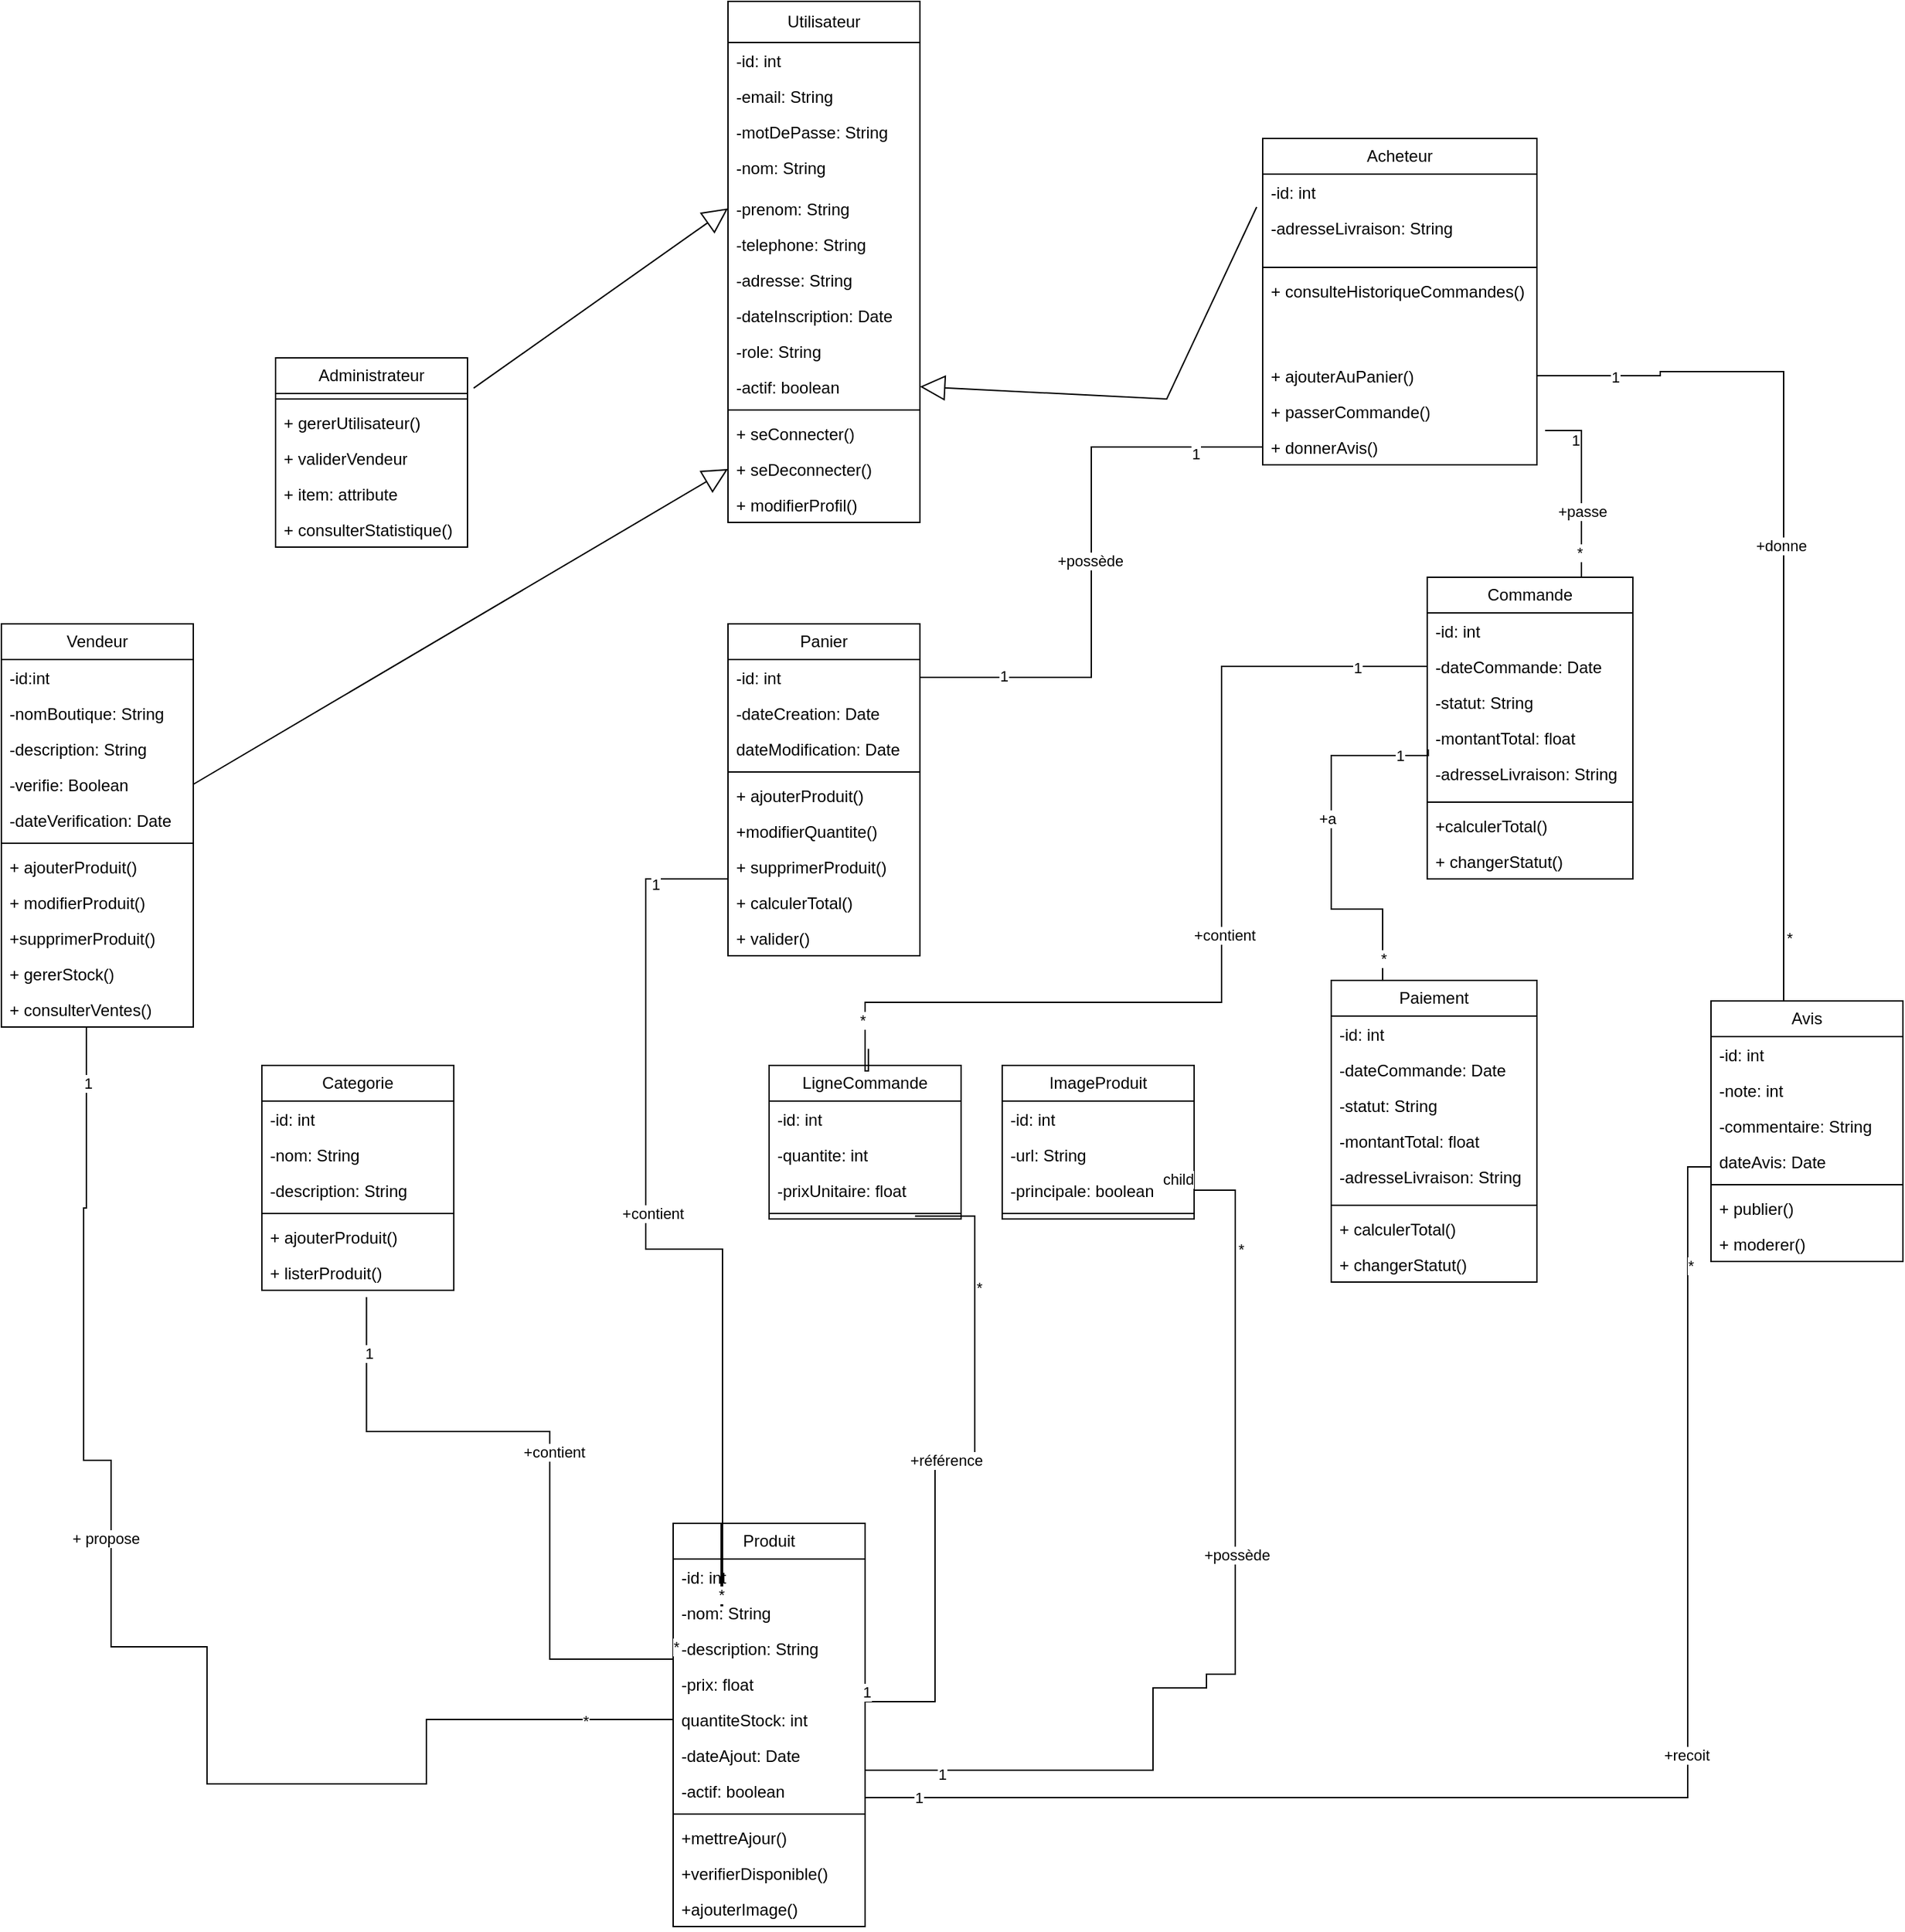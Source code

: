 <mxfile version="27.0.9">
  <diagram name="Page-1" id="SwUZunzNn70Wo7e8vY6m">
    <mxGraphModel dx="2877" dy="1048" grid="1" gridSize="10" guides="1" tooltips="1" connect="1" arrows="1" fold="1" page="1" pageScale="1" pageWidth="827" pageHeight="1169" math="0" shadow="0">
      <root>
        <mxCell id="0" />
        <mxCell id="1" parent="0" />
        <mxCell id="Iz8ZcozuDJfdI1wzoyT7-1" value="Utilisateur" style="swimlane;fontStyle=0;childLayout=stackLayout;horizontal=1;startSize=30;fillColor=none;horizontalStack=0;resizeParent=1;resizeParentMax=0;resizeLast=0;collapsible=1;marginBottom=0;whiteSpace=wrap;html=1;" parent="1" vertex="1">
          <mxGeometry x="-30" y="10" width="140" height="380" as="geometry" />
        </mxCell>
        <mxCell id="Iz8ZcozuDJfdI1wzoyT7-2" value="-id: int" style="text;strokeColor=none;fillColor=none;align=left;verticalAlign=top;spacingLeft=4;spacingRight=4;overflow=hidden;rotatable=0;points=[[0,0.5],[1,0.5]];portConstraint=eastwest;whiteSpace=wrap;html=1;" parent="Iz8ZcozuDJfdI1wzoyT7-1" vertex="1">
          <mxGeometry y="30" width="140" height="26" as="geometry" />
        </mxCell>
        <mxCell id="Iz8ZcozuDJfdI1wzoyT7-3" value="-email: String" style="text;strokeColor=none;fillColor=none;align=left;verticalAlign=top;spacingLeft=4;spacingRight=4;overflow=hidden;rotatable=0;points=[[0,0.5],[1,0.5]];portConstraint=eastwest;whiteSpace=wrap;html=1;" parent="Iz8ZcozuDJfdI1wzoyT7-1" vertex="1">
          <mxGeometry y="56" width="140" height="26" as="geometry" />
        </mxCell>
        <mxCell id="Iz8ZcozuDJfdI1wzoyT7-4" value="-motDePasse: String" style="text;strokeColor=none;fillColor=none;align=left;verticalAlign=top;spacingLeft=4;spacingRight=4;overflow=hidden;rotatable=0;points=[[0,0.5],[1,0.5]];portConstraint=eastwest;whiteSpace=wrap;html=1;" parent="Iz8ZcozuDJfdI1wzoyT7-1" vertex="1">
          <mxGeometry y="82" width="140" height="26" as="geometry" />
        </mxCell>
        <mxCell id="Iz8ZcozuDJfdI1wzoyT7-8" value="-nom: String" style="text;strokeColor=none;fillColor=none;align=left;verticalAlign=top;spacingLeft=4;spacingRight=4;overflow=hidden;rotatable=0;points=[[0,0.5],[1,0.5]];portConstraint=eastwest;whiteSpace=wrap;html=1;" parent="Iz8ZcozuDJfdI1wzoyT7-1" vertex="1">
          <mxGeometry y="108" width="140" height="30" as="geometry" />
        </mxCell>
        <mxCell id="Iz8ZcozuDJfdI1wzoyT7-9" value="-prenom: String" style="text;strokeColor=none;fillColor=none;align=left;verticalAlign=top;spacingLeft=4;spacingRight=4;overflow=hidden;rotatable=0;points=[[0,0.5],[1,0.5]];portConstraint=eastwest;whiteSpace=wrap;html=1;" parent="Iz8ZcozuDJfdI1wzoyT7-1" vertex="1">
          <mxGeometry y="138" width="140" height="26" as="geometry" />
        </mxCell>
        <mxCell id="Iz8ZcozuDJfdI1wzoyT7-10" value="-telephone: String" style="text;strokeColor=none;fillColor=none;align=left;verticalAlign=top;spacingLeft=4;spacingRight=4;overflow=hidden;rotatable=0;points=[[0,0.5],[1,0.5]];portConstraint=eastwest;whiteSpace=wrap;html=1;" parent="Iz8ZcozuDJfdI1wzoyT7-1" vertex="1">
          <mxGeometry y="164" width="140" height="26" as="geometry" />
        </mxCell>
        <mxCell id="Iz8ZcozuDJfdI1wzoyT7-11" value="-adresse: String" style="text;strokeColor=none;fillColor=none;align=left;verticalAlign=top;spacingLeft=4;spacingRight=4;overflow=hidden;rotatable=0;points=[[0,0.5],[1,0.5]];portConstraint=eastwest;whiteSpace=wrap;html=1;" parent="Iz8ZcozuDJfdI1wzoyT7-1" vertex="1">
          <mxGeometry y="190" width="140" height="26" as="geometry" />
        </mxCell>
        <mxCell id="Iz8ZcozuDJfdI1wzoyT7-12" value="-dateInscription: Date" style="text;strokeColor=none;fillColor=none;align=left;verticalAlign=top;spacingLeft=4;spacingRight=4;overflow=hidden;rotatable=0;points=[[0,0.5],[1,0.5]];portConstraint=eastwest;whiteSpace=wrap;html=1;" parent="Iz8ZcozuDJfdI1wzoyT7-1" vertex="1">
          <mxGeometry y="216" width="140" height="26" as="geometry" />
        </mxCell>
        <mxCell id="Iz8ZcozuDJfdI1wzoyT7-13" value="-role: String" style="text;strokeColor=none;fillColor=none;align=left;verticalAlign=top;spacingLeft=4;spacingRight=4;overflow=hidden;rotatable=0;points=[[0,0.5],[1,0.5]];portConstraint=eastwest;whiteSpace=wrap;html=1;" parent="Iz8ZcozuDJfdI1wzoyT7-1" vertex="1">
          <mxGeometry y="242" width="140" height="26" as="geometry" />
        </mxCell>
        <mxCell id="Iz8ZcozuDJfdI1wzoyT7-14" value="-actif: boolean" style="text;strokeColor=none;fillColor=none;align=left;verticalAlign=top;spacingLeft=4;spacingRight=4;overflow=hidden;rotatable=0;points=[[0,0.5],[1,0.5]];portConstraint=eastwest;whiteSpace=wrap;html=1;" parent="Iz8ZcozuDJfdI1wzoyT7-1" vertex="1">
          <mxGeometry y="268" width="140" height="26" as="geometry" />
        </mxCell>
        <mxCell id="Iz8ZcozuDJfdI1wzoyT7-15" value="" style="line;strokeWidth=1;fillColor=none;align=left;verticalAlign=middle;spacingTop=-1;spacingLeft=3;spacingRight=3;rotatable=0;labelPosition=right;points=[];portConstraint=eastwest;strokeColor=inherit;" parent="Iz8ZcozuDJfdI1wzoyT7-1" vertex="1">
          <mxGeometry y="294" width="140" height="8" as="geometry" />
        </mxCell>
        <mxCell id="Iz8ZcozuDJfdI1wzoyT7-16" value="+ seConnecter()" style="text;strokeColor=none;fillColor=none;align=left;verticalAlign=top;spacingLeft=4;spacingRight=4;overflow=hidden;rotatable=0;points=[[0,0.5],[1,0.5]];portConstraint=eastwest;whiteSpace=wrap;html=1;" parent="Iz8ZcozuDJfdI1wzoyT7-1" vertex="1">
          <mxGeometry y="302" width="140" height="26" as="geometry" />
        </mxCell>
        <mxCell id="Iz8ZcozuDJfdI1wzoyT7-17" value="+ seDeconnecter()" style="text;strokeColor=none;fillColor=none;align=left;verticalAlign=top;spacingLeft=4;spacingRight=4;overflow=hidden;rotatable=0;points=[[0,0.5],[1,0.5]];portConstraint=eastwest;whiteSpace=wrap;html=1;" parent="Iz8ZcozuDJfdI1wzoyT7-1" vertex="1">
          <mxGeometry y="328" width="140" height="26" as="geometry" />
        </mxCell>
        <mxCell id="Iz8ZcozuDJfdI1wzoyT7-18" value="+ modifierProfil()" style="text;strokeColor=none;fillColor=none;align=left;verticalAlign=top;spacingLeft=4;spacingRight=4;overflow=hidden;rotatable=0;points=[[0,0.5],[1,0.5]];portConstraint=eastwest;whiteSpace=wrap;html=1;" parent="Iz8ZcozuDJfdI1wzoyT7-1" vertex="1">
          <mxGeometry y="354" width="140" height="26" as="geometry" />
        </mxCell>
        <mxCell id="Iz8ZcozuDJfdI1wzoyT7-20" value="Administrateur" style="swimlane;fontStyle=0;childLayout=stackLayout;horizontal=1;startSize=26;fillColor=none;horizontalStack=0;resizeParent=1;resizeParentMax=0;resizeLast=0;collapsible=1;marginBottom=0;whiteSpace=wrap;html=1;" parent="1" vertex="1">
          <mxGeometry x="-360" y="270" width="140" height="138" as="geometry" />
        </mxCell>
        <mxCell id="Iz8ZcozuDJfdI1wzoyT7-24" value="" style="line;strokeWidth=1;fillColor=none;align=left;verticalAlign=middle;spacingTop=-1;spacingLeft=3;spacingRight=3;rotatable=0;labelPosition=right;points=[];portConstraint=eastwest;strokeColor=inherit;" parent="Iz8ZcozuDJfdI1wzoyT7-20" vertex="1">
          <mxGeometry y="26" width="140" height="8" as="geometry" />
        </mxCell>
        <mxCell id="Iz8ZcozuDJfdI1wzoyT7-22" value="+ gererUtilisateur()" style="text;strokeColor=none;fillColor=none;align=left;verticalAlign=top;spacingLeft=4;spacingRight=4;overflow=hidden;rotatable=0;points=[[0,0.5],[1,0.5]];portConstraint=eastwest;whiteSpace=wrap;html=1;" parent="Iz8ZcozuDJfdI1wzoyT7-20" vertex="1">
          <mxGeometry y="34" width="140" height="26" as="geometry" />
        </mxCell>
        <mxCell id="Iz8ZcozuDJfdI1wzoyT7-23" value="+ validerVendeur" style="text;strokeColor=none;fillColor=none;align=left;verticalAlign=top;spacingLeft=4;spacingRight=4;overflow=hidden;rotatable=0;points=[[0,0.5],[1,0.5]];portConstraint=eastwest;whiteSpace=wrap;html=1;" parent="Iz8ZcozuDJfdI1wzoyT7-20" vertex="1">
          <mxGeometry y="60" width="140" height="26" as="geometry" />
        </mxCell>
        <mxCell id="Iz8ZcozuDJfdI1wzoyT7-30" value="+ item: attribute" style="text;strokeColor=none;fillColor=none;align=left;verticalAlign=top;spacingLeft=4;spacingRight=4;overflow=hidden;rotatable=0;points=[[0,0.5],[1,0.5]];portConstraint=eastwest;whiteSpace=wrap;html=1;" parent="Iz8ZcozuDJfdI1wzoyT7-20" vertex="1">
          <mxGeometry y="86" width="140" height="26" as="geometry" />
        </mxCell>
        <mxCell id="Iz8ZcozuDJfdI1wzoyT7-25" value="+ consulterStatistique()" style="text;strokeColor=none;fillColor=none;align=left;verticalAlign=top;spacingLeft=4;spacingRight=4;overflow=hidden;rotatable=0;points=[[0,0.5],[1,0.5]];portConstraint=eastwest;whiteSpace=wrap;html=1;" parent="Iz8ZcozuDJfdI1wzoyT7-20" vertex="1">
          <mxGeometry y="112" width="140" height="26" as="geometry" />
        </mxCell>
        <mxCell id="Iz8ZcozuDJfdI1wzoyT7-26" value="Acheteur" style="swimlane;fontStyle=0;childLayout=stackLayout;horizontal=1;startSize=26;fillColor=none;horizontalStack=0;resizeParent=1;resizeParentMax=0;resizeLast=0;collapsible=1;marginBottom=0;whiteSpace=wrap;html=1;" parent="1" vertex="1">
          <mxGeometry x="360" y="110" width="200" height="238" as="geometry" />
        </mxCell>
        <mxCell id="Iz8ZcozuDJfdI1wzoyT7-27" value="-id: int" style="text;strokeColor=none;fillColor=none;align=left;verticalAlign=top;spacingLeft=4;spacingRight=4;overflow=hidden;rotatable=0;points=[[0,0.5],[1,0.5]];portConstraint=eastwest;whiteSpace=wrap;html=1;" parent="Iz8ZcozuDJfdI1wzoyT7-26" vertex="1">
          <mxGeometry y="26" width="200" height="26" as="geometry" />
        </mxCell>
        <mxCell id="Iz8ZcozuDJfdI1wzoyT7-28" value="-adresseLivraison: String" style="text;strokeColor=none;fillColor=none;align=left;verticalAlign=top;spacingLeft=4;spacingRight=4;overflow=hidden;rotatable=0;points=[[0,0.5],[1,0.5]];portConstraint=eastwest;whiteSpace=wrap;html=1;" parent="Iz8ZcozuDJfdI1wzoyT7-26" vertex="1">
          <mxGeometry y="52" width="200" height="38" as="geometry" />
        </mxCell>
        <mxCell id="Iz8ZcozuDJfdI1wzoyT7-31" value="" style="line;strokeWidth=1;fillColor=none;align=left;verticalAlign=middle;spacingTop=-1;spacingLeft=3;spacingRight=3;rotatable=0;labelPosition=right;points=[];portConstraint=eastwest;strokeColor=inherit;" parent="Iz8ZcozuDJfdI1wzoyT7-26" vertex="1">
          <mxGeometry y="90" width="200" height="8" as="geometry" />
        </mxCell>
        <mxCell id="Iz8ZcozuDJfdI1wzoyT7-29" value="+ consulteHistoriqueCommandes()" style="text;strokeColor=none;fillColor=none;align=left;verticalAlign=top;spacingLeft=4;spacingRight=4;overflow=hidden;rotatable=0;points=[[0,0.5],[1,0.5]];portConstraint=eastwest;whiteSpace=wrap;html=1;" parent="Iz8ZcozuDJfdI1wzoyT7-26" vertex="1">
          <mxGeometry y="98" width="200" height="62" as="geometry" />
        </mxCell>
        <mxCell id="Iz8ZcozuDJfdI1wzoyT7-32" value="+ ajouterAuPanier()" style="text;strokeColor=none;fillColor=none;align=left;verticalAlign=top;spacingLeft=4;spacingRight=4;overflow=hidden;rotatable=0;points=[[0,0.5],[1,0.5]];portConstraint=eastwest;whiteSpace=wrap;html=1;" parent="Iz8ZcozuDJfdI1wzoyT7-26" vertex="1">
          <mxGeometry y="160" width="200" height="26" as="geometry" />
        </mxCell>
        <mxCell id="Iz8ZcozuDJfdI1wzoyT7-33" value="+ passerCommande()" style="text;strokeColor=none;fillColor=none;align=left;verticalAlign=top;spacingLeft=4;spacingRight=4;overflow=hidden;rotatable=0;points=[[0,0.5],[1,0.5]];portConstraint=eastwest;whiteSpace=wrap;html=1;" parent="Iz8ZcozuDJfdI1wzoyT7-26" vertex="1">
          <mxGeometry y="186" width="200" height="26" as="geometry" />
        </mxCell>
        <mxCell id="Iz8ZcozuDJfdI1wzoyT7-34" value="+ donnerAvis()" style="text;strokeColor=none;fillColor=none;align=left;verticalAlign=top;spacingLeft=4;spacingRight=4;overflow=hidden;rotatable=0;points=[[0,0.5],[1,0.5]];portConstraint=eastwest;whiteSpace=wrap;html=1;" parent="Iz8ZcozuDJfdI1wzoyT7-26" vertex="1">
          <mxGeometry y="212" width="200" height="26" as="geometry" />
        </mxCell>
        <mxCell id="Iz8ZcozuDJfdI1wzoyT7-35" value="Vendeur" style="swimlane;fontStyle=0;childLayout=stackLayout;horizontal=1;startSize=26;fillColor=none;horizontalStack=0;resizeParent=1;resizeParentMax=0;resizeLast=0;collapsible=1;marginBottom=0;whiteSpace=wrap;html=1;" parent="1" vertex="1">
          <mxGeometry x="-560" y="464" width="140" height="294" as="geometry" />
        </mxCell>
        <mxCell id="Iz8ZcozuDJfdI1wzoyT7-36" value="-id:int" style="text;strokeColor=none;fillColor=none;align=left;verticalAlign=top;spacingLeft=4;spacingRight=4;overflow=hidden;rotatable=0;points=[[0,0.5],[1,0.5]];portConstraint=eastwest;whiteSpace=wrap;html=1;" parent="Iz8ZcozuDJfdI1wzoyT7-35" vertex="1">
          <mxGeometry y="26" width="140" height="26" as="geometry" />
        </mxCell>
        <mxCell id="Iz8ZcozuDJfdI1wzoyT7-37" value="-nomBoutique: String" style="text;strokeColor=none;fillColor=none;align=left;verticalAlign=top;spacingLeft=4;spacingRight=4;overflow=hidden;rotatable=0;points=[[0,0.5],[1,0.5]];portConstraint=eastwest;whiteSpace=wrap;html=1;" parent="Iz8ZcozuDJfdI1wzoyT7-35" vertex="1">
          <mxGeometry y="52" width="140" height="26" as="geometry" />
        </mxCell>
        <mxCell id="Iz8ZcozuDJfdI1wzoyT7-38" value="-description: String" style="text;strokeColor=none;fillColor=none;align=left;verticalAlign=top;spacingLeft=4;spacingRight=4;overflow=hidden;rotatable=0;points=[[0,0.5],[1,0.5]];portConstraint=eastwest;whiteSpace=wrap;html=1;" parent="Iz8ZcozuDJfdI1wzoyT7-35" vertex="1">
          <mxGeometry y="78" width="140" height="26" as="geometry" />
        </mxCell>
        <mxCell id="Iz8ZcozuDJfdI1wzoyT7-39" value="-verifie: Boolean" style="text;strokeColor=none;fillColor=none;align=left;verticalAlign=top;spacingLeft=4;spacingRight=4;overflow=hidden;rotatable=0;points=[[0,0.5],[1,0.5]];portConstraint=eastwest;whiteSpace=wrap;html=1;" parent="Iz8ZcozuDJfdI1wzoyT7-35" vertex="1">
          <mxGeometry y="104" width="140" height="26" as="geometry" />
        </mxCell>
        <mxCell id="Iz8ZcozuDJfdI1wzoyT7-40" value="-dateVerification: Date" style="text;strokeColor=none;fillColor=none;align=left;verticalAlign=top;spacingLeft=4;spacingRight=4;overflow=hidden;rotatable=0;points=[[0,0.5],[1,0.5]];portConstraint=eastwest;whiteSpace=wrap;html=1;" parent="Iz8ZcozuDJfdI1wzoyT7-35" vertex="1">
          <mxGeometry y="130" width="140" height="26" as="geometry" />
        </mxCell>
        <mxCell id="Iz8ZcozuDJfdI1wzoyT7-41" value="" style="line;strokeWidth=1;fillColor=none;align=left;verticalAlign=middle;spacingTop=-1;spacingLeft=3;spacingRight=3;rotatable=0;labelPosition=right;points=[];portConstraint=eastwest;strokeColor=inherit;" parent="Iz8ZcozuDJfdI1wzoyT7-35" vertex="1">
          <mxGeometry y="156" width="140" height="8" as="geometry" />
        </mxCell>
        <mxCell id="Iz8ZcozuDJfdI1wzoyT7-42" value="+ ajouterProduit()" style="text;strokeColor=none;fillColor=none;align=left;verticalAlign=top;spacingLeft=4;spacingRight=4;overflow=hidden;rotatable=0;points=[[0,0.5],[1,0.5]];portConstraint=eastwest;whiteSpace=wrap;html=1;" parent="Iz8ZcozuDJfdI1wzoyT7-35" vertex="1">
          <mxGeometry y="164" width="140" height="26" as="geometry" />
        </mxCell>
        <mxCell id="Iz8ZcozuDJfdI1wzoyT7-43" value="+ modifierProduit()" style="text;strokeColor=none;fillColor=none;align=left;verticalAlign=top;spacingLeft=4;spacingRight=4;overflow=hidden;rotatable=0;points=[[0,0.5],[1,0.5]];portConstraint=eastwest;whiteSpace=wrap;html=1;" parent="Iz8ZcozuDJfdI1wzoyT7-35" vertex="1">
          <mxGeometry y="190" width="140" height="26" as="geometry" />
        </mxCell>
        <mxCell id="Iz8ZcozuDJfdI1wzoyT7-44" value="+supprimerProduit()" style="text;strokeColor=none;fillColor=none;align=left;verticalAlign=top;spacingLeft=4;spacingRight=4;overflow=hidden;rotatable=0;points=[[0,0.5],[1,0.5]];portConstraint=eastwest;whiteSpace=wrap;html=1;" parent="Iz8ZcozuDJfdI1wzoyT7-35" vertex="1">
          <mxGeometry y="216" width="140" height="26" as="geometry" />
        </mxCell>
        <mxCell id="Iz8ZcozuDJfdI1wzoyT7-45" value="+ gererStock()" style="text;strokeColor=none;fillColor=none;align=left;verticalAlign=top;spacingLeft=4;spacingRight=4;overflow=hidden;rotatable=0;points=[[0,0.5],[1,0.5]];portConstraint=eastwest;whiteSpace=wrap;html=1;" parent="Iz8ZcozuDJfdI1wzoyT7-35" vertex="1">
          <mxGeometry y="242" width="140" height="26" as="geometry" />
        </mxCell>
        <mxCell id="Iz8ZcozuDJfdI1wzoyT7-46" value="+ consulterVentes()" style="text;strokeColor=none;fillColor=none;align=left;verticalAlign=top;spacingLeft=4;spacingRight=4;overflow=hidden;rotatable=0;points=[[0,0.5],[1,0.5]];portConstraint=eastwest;whiteSpace=wrap;html=1;" parent="Iz8ZcozuDJfdI1wzoyT7-35" vertex="1">
          <mxGeometry y="268" width="140" height="26" as="geometry" />
        </mxCell>
        <mxCell id="Iz8ZcozuDJfdI1wzoyT7-47" value="Panier" style="swimlane;fontStyle=0;childLayout=stackLayout;horizontal=1;startSize=26;fillColor=none;horizontalStack=0;resizeParent=1;resizeParentMax=0;resizeLast=0;collapsible=1;marginBottom=0;whiteSpace=wrap;html=1;" parent="1" vertex="1">
          <mxGeometry x="-30" y="464" width="140" height="242" as="geometry" />
        </mxCell>
        <mxCell id="Iz8ZcozuDJfdI1wzoyT7-48" value="-id: int" style="text;strokeColor=none;fillColor=none;align=left;verticalAlign=top;spacingLeft=4;spacingRight=4;overflow=hidden;rotatable=0;points=[[0,0.5],[1,0.5]];portConstraint=eastwest;whiteSpace=wrap;html=1;" parent="Iz8ZcozuDJfdI1wzoyT7-47" vertex="1">
          <mxGeometry y="26" width="140" height="26" as="geometry" />
        </mxCell>
        <mxCell id="Iz8ZcozuDJfdI1wzoyT7-49" value="-dateCreation: Date" style="text;strokeColor=none;fillColor=none;align=left;verticalAlign=top;spacingLeft=4;spacingRight=4;overflow=hidden;rotatable=0;points=[[0,0.5],[1,0.5]];portConstraint=eastwest;whiteSpace=wrap;html=1;" parent="Iz8ZcozuDJfdI1wzoyT7-47" vertex="1">
          <mxGeometry y="52" width="140" height="26" as="geometry" />
        </mxCell>
        <mxCell id="Iz8ZcozuDJfdI1wzoyT7-50" value="dateModification: Date" style="text;strokeColor=none;fillColor=none;align=left;verticalAlign=top;spacingLeft=4;spacingRight=4;overflow=hidden;rotatable=0;points=[[0,0.5],[1,0.5]];portConstraint=eastwest;whiteSpace=wrap;html=1;" parent="Iz8ZcozuDJfdI1wzoyT7-47" vertex="1">
          <mxGeometry y="78" width="140" height="26" as="geometry" />
        </mxCell>
        <mxCell id="Iz8ZcozuDJfdI1wzoyT7-51" value="" style="line;strokeWidth=1;fillColor=none;align=left;verticalAlign=middle;spacingTop=-1;spacingLeft=3;spacingRight=3;rotatable=0;labelPosition=right;points=[];portConstraint=eastwest;strokeColor=inherit;" parent="Iz8ZcozuDJfdI1wzoyT7-47" vertex="1">
          <mxGeometry y="104" width="140" height="8" as="geometry" />
        </mxCell>
        <mxCell id="Iz8ZcozuDJfdI1wzoyT7-52" value="+ ajouterProduit()" style="text;strokeColor=none;fillColor=none;align=left;verticalAlign=top;spacingLeft=4;spacingRight=4;overflow=hidden;rotatable=0;points=[[0,0.5],[1,0.5]];portConstraint=eastwest;whiteSpace=wrap;html=1;" parent="Iz8ZcozuDJfdI1wzoyT7-47" vertex="1">
          <mxGeometry y="112" width="140" height="26" as="geometry" />
        </mxCell>
        <mxCell id="Iz8ZcozuDJfdI1wzoyT7-53" value="+modifierQuantite()" style="text;strokeColor=none;fillColor=none;align=left;verticalAlign=top;spacingLeft=4;spacingRight=4;overflow=hidden;rotatable=0;points=[[0,0.5],[1,0.5]];portConstraint=eastwest;whiteSpace=wrap;html=1;" parent="Iz8ZcozuDJfdI1wzoyT7-47" vertex="1">
          <mxGeometry y="138" width="140" height="26" as="geometry" />
        </mxCell>
        <mxCell id="Iz8ZcozuDJfdI1wzoyT7-54" value="+ supprimerProduit()" style="text;strokeColor=none;fillColor=none;align=left;verticalAlign=top;spacingLeft=4;spacingRight=4;overflow=hidden;rotatable=0;points=[[0,0.5],[1,0.5]];portConstraint=eastwest;whiteSpace=wrap;html=1;" parent="Iz8ZcozuDJfdI1wzoyT7-47" vertex="1">
          <mxGeometry y="164" width="140" height="26" as="geometry" />
        </mxCell>
        <mxCell id="Iz8ZcozuDJfdI1wzoyT7-55" value="+ calculerTotal()" style="text;strokeColor=none;fillColor=none;align=left;verticalAlign=top;spacingLeft=4;spacingRight=4;overflow=hidden;rotatable=0;points=[[0,0.5],[1,0.5]];portConstraint=eastwest;whiteSpace=wrap;html=1;" parent="Iz8ZcozuDJfdI1wzoyT7-47" vertex="1">
          <mxGeometry y="190" width="140" height="26" as="geometry" />
        </mxCell>
        <mxCell id="Iz8ZcozuDJfdI1wzoyT7-56" value="+ valider()" style="text;strokeColor=none;fillColor=none;align=left;verticalAlign=top;spacingLeft=4;spacingRight=4;overflow=hidden;rotatable=0;points=[[0,0.5],[1,0.5]];portConstraint=eastwest;whiteSpace=wrap;html=1;" parent="Iz8ZcozuDJfdI1wzoyT7-47" vertex="1">
          <mxGeometry y="216" width="140" height="26" as="geometry" />
        </mxCell>
        <mxCell id="Iz8ZcozuDJfdI1wzoyT7-57" value="Commande" style="swimlane;fontStyle=0;childLayout=stackLayout;horizontal=1;startSize=26;fillColor=none;horizontalStack=0;resizeParent=1;resizeParentMax=0;resizeLast=0;collapsible=1;marginBottom=0;whiteSpace=wrap;html=1;" parent="1" vertex="1">
          <mxGeometry x="480" y="430" width="150" height="220" as="geometry" />
        </mxCell>
        <mxCell id="Iz8ZcozuDJfdI1wzoyT7-58" value="-id: int" style="text;strokeColor=none;fillColor=none;align=left;verticalAlign=top;spacingLeft=4;spacingRight=4;overflow=hidden;rotatable=0;points=[[0,0.5],[1,0.5]];portConstraint=eastwest;whiteSpace=wrap;html=1;" parent="Iz8ZcozuDJfdI1wzoyT7-57" vertex="1">
          <mxGeometry y="26" width="150" height="26" as="geometry" />
        </mxCell>
        <mxCell id="Iz8ZcozuDJfdI1wzoyT7-59" value="-dateCommande: Date" style="text;strokeColor=none;fillColor=none;align=left;verticalAlign=top;spacingLeft=4;spacingRight=4;overflow=hidden;rotatable=0;points=[[0,0.5],[1,0.5]];portConstraint=eastwest;whiteSpace=wrap;html=1;" parent="Iz8ZcozuDJfdI1wzoyT7-57" vertex="1">
          <mxGeometry y="52" width="150" height="26" as="geometry" />
        </mxCell>
        <mxCell id="Iz8ZcozuDJfdI1wzoyT7-60" value="-statut: String" style="text;strokeColor=none;fillColor=none;align=left;verticalAlign=top;spacingLeft=4;spacingRight=4;overflow=hidden;rotatable=0;points=[[0,0.5],[1,0.5]];portConstraint=eastwest;whiteSpace=wrap;html=1;" parent="Iz8ZcozuDJfdI1wzoyT7-57" vertex="1">
          <mxGeometry y="78" width="150" height="26" as="geometry" />
        </mxCell>
        <mxCell id="Iz8ZcozuDJfdI1wzoyT7-61" value="-montantTotal: float" style="text;strokeColor=none;fillColor=none;align=left;verticalAlign=top;spacingLeft=4;spacingRight=4;overflow=hidden;rotatable=0;points=[[0,0.5],[1,0.5]];portConstraint=eastwest;whiteSpace=wrap;html=1;" parent="Iz8ZcozuDJfdI1wzoyT7-57" vertex="1">
          <mxGeometry y="104" width="150" height="26" as="geometry" />
        </mxCell>
        <mxCell id="Iz8ZcozuDJfdI1wzoyT7-62" value="-adresseLivraison: String" style="text;strokeColor=none;fillColor=none;align=left;verticalAlign=top;spacingLeft=4;spacingRight=4;overflow=hidden;rotatable=0;points=[[0,0.5],[1,0.5]];portConstraint=eastwest;whiteSpace=wrap;html=1;" parent="Iz8ZcozuDJfdI1wzoyT7-57" vertex="1">
          <mxGeometry y="130" width="150" height="30" as="geometry" />
        </mxCell>
        <mxCell id="Iz8ZcozuDJfdI1wzoyT7-63" value="" style="line;strokeWidth=1;fillColor=none;align=left;verticalAlign=middle;spacingTop=-1;spacingLeft=3;spacingRight=3;rotatable=0;labelPosition=right;points=[];portConstraint=eastwest;strokeColor=inherit;" parent="Iz8ZcozuDJfdI1wzoyT7-57" vertex="1">
          <mxGeometry y="160" width="150" height="8" as="geometry" />
        </mxCell>
        <mxCell id="Iz8ZcozuDJfdI1wzoyT7-64" value="+calculerTotal()" style="text;strokeColor=none;fillColor=none;align=left;verticalAlign=top;spacingLeft=4;spacingRight=4;overflow=hidden;rotatable=0;points=[[0,0.5],[1,0.5]];portConstraint=eastwest;whiteSpace=wrap;html=1;" parent="Iz8ZcozuDJfdI1wzoyT7-57" vertex="1">
          <mxGeometry y="168" width="150" height="26" as="geometry" />
        </mxCell>
        <mxCell id="Iz8ZcozuDJfdI1wzoyT7-65" value="+ changerStatut()" style="text;strokeColor=none;fillColor=none;align=left;verticalAlign=top;spacingLeft=4;spacingRight=4;overflow=hidden;rotatable=0;points=[[0,0.5],[1,0.5]];portConstraint=eastwest;whiteSpace=wrap;html=1;" parent="Iz8ZcozuDJfdI1wzoyT7-57" vertex="1">
          <mxGeometry y="194" width="150" height="26" as="geometry" />
        </mxCell>
        <mxCell id="Iz8ZcozuDJfdI1wzoyT7-66" value="Categorie" style="swimlane;fontStyle=0;childLayout=stackLayout;horizontal=1;startSize=26;fillColor=none;horizontalStack=0;resizeParent=1;resizeParentMax=0;resizeLast=0;collapsible=1;marginBottom=0;whiteSpace=wrap;html=1;" parent="1" vertex="1">
          <mxGeometry x="-370" y="786" width="140" height="164" as="geometry" />
        </mxCell>
        <mxCell id="Iz8ZcozuDJfdI1wzoyT7-67" value="-id: int" style="text;strokeColor=none;fillColor=none;align=left;verticalAlign=top;spacingLeft=4;spacingRight=4;overflow=hidden;rotatable=0;points=[[0,0.5],[1,0.5]];portConstraint=eastwest;whiteSpace=wrap;html=1;" parent="Iz8ZcozuDJfdI1wzoyT7-66" vertex="1">
          <mxGeometry y="26" width="140" height="26" as="geometry" />
        </mxCell>
        <mxCell id="Iz8ZcozuDJfdI1wzoyT7-68" value="-nom: String" style="text;strokeColor=none;fillColor=none;align=left;verticalAlign=top;spacingLeft=4;spacingRight=4;overflow=hidden;rotatable=0;points=[[0,0.5],[1,0.5]];portConstraint=eastwest;whiteSpace=wrap;html=1;" parent="Iz8ZcozuDJfdI1wzoyT7-66" vertex="1">
          <mxGeometry y="52" width="140" height="26" as="geometry" />
        </mxCell>
        <mxCell id="Iz8ZcozuDJfdI1wzoyT7-69" value="-description: String" style="text;strokeColor=none;fillColor=none;align=left;verticalAlign=top;spacingLeft=4;spacingRight=4;overflow=hidden;rotatable=0;points=[[0,0.5],[1,0.5]];portConstraint=eastwest;whiteSpace=wrap;html=1;" parent="Iz8ZcozuDJfdI1wzoyT7-66" vertex="1">
          <mxGeometry y="78" width="140" height="26" as="geometry" />
        </mxCell>
        <mxCell id="Iz8ZcozuDJfdI1wzoyT7-70" value="" style="line;strokeWidth=1;fillColor=none;align=left;verticalAlign=middle;spacingTop=-1;spacingLeft=3;spacingRight=3;rotatable=0;labelPosition=right;points=[];portConstraint=eastwest;strokeColor=inherit;" parent="Iz8ZcozuDJfdI1wzoyT7-66" vertex="1">
          <mxGeometry y="104" width="140" height="8" as="geometry" />
        </mxCell>
        <mxCell id="Iz8ZcozuDJfdI1wzoyT7-71" value="+ ajouterProduit()" style="text;strokeColor=none;fillColor=none;align=left;verticalAlign=top;spacingLeft=4;spacingRight=4;overflow=hidden;rotatable=0;points=[[0,0.5],[1,0.5]];portConstraint=eastwest;whiteSpace=wrap;html=1;" parent="Iz8ZcozuDJfdI1wzoyT7-66" vertex="1">
          <mxGeometry y="112" width="140" height="26" as="geometry" />
        </mxCell>
        <mxCell id="Iz8ZcozuDJfdI1wzoyT7-72" value="+ listerProduit()" style="text;strokeColor=none;fillColor=none;align=left;verticalAlign=top;spacingLeft=4;spacingRight=4;overflow=hidden;rotatable=0;points=[[0,0.5],[1,0.5]];portConstraint=eastwest;whiteSpace=wrap;html=1;" parent="Iz8ZcozuDJfdI1wzoyT7-66" vertex="1">
          <mxGeometry y="138" width="140" height="26" as="geometry" />
        </mxCell>
        <mxCell id="Iz8ZcozuDJfdI1wzoyT7-73" value="LigneCommande" style="swimlane;fontStyle=0;childLayout=stackLayout;horizontal=1;startSize=26;fillColor=none;horizontalStack=0;resizeParent=1;resizeParentMax=0;resizeLast=0;collapsible=1;marginBottom=0;whiteSpace=wrap;html=1;" parent="1" vertex="1">
          <mxGeometry y="786" width="140" height="112" as="geometry" />
        </mxCell>
        <mxCell id="Iz8ZcozuDJfdI1wzoyT7-74" value="-id: int" style="text;strokeColor=none;fillColor=none;align=left;verticalAlign=top;spacingLeft=4;spacingRight=4;overflow=hidden;rotatable=0;points=[[0,0.5],[1,0.5]];portConstraint=eastwest;whiteSpace=wrap;html=1;" parent="Iz8ZcozuDJfdI1wzoyT7-73" vertex="1">
          <mxGeometry y="26" width="140" height="26" as="geometry" />
        </mxCell>
        <mxCell id="Iz8ZcozuDJfdI1wzoyT7-75" value="-quantite: int&amp;nbsp;" style="text;strokeColor=none;fillColor=none;align=left;verticalAlign=top;spacingLeft=4;spacingRight=4;overflow=hidden;rotatable=0;points=[[0,0.5],[1,0.5]];portConstraint=eastwest;whiteSpace=wrap;html=1;" parent="Iz8ZcozuDJfdI1wzoyT7-73" vertex="1">
          <mxGeometry y="52" width="140" height="26" as="geometry" />
        </mxCell>
        <mxCell id="Iz8ZcozuDJfdI1wzoyT7-76" value="-prixUnitaire: float" style="text;strokeColor=none;fillColor=none;align=left;verticalAlign=top;spacingLeft=4;spacingRight=4;overflow=hidden;rotatable=0;points=[[0,0.5],[1,0.5]];portConstraint=eastwest;whiteSpace=wrap;html=1;" parent="Iz8ZcozuDJfdI1wzoyT7-73" vertex="1">
          <mxGeometry y="78" width="140" height="26" as="geometry" />
        </mxCell>
        <mxCell id="Iz8ZcozuDJfdI1wzoyT7-77" value="" style="line;strokeWidth=1;fillColor=none;align=left;verticalAlign=middle;spacingTop=-1;spacingLeft=3;spacingRight=3;rotatable=0;labelPosition=right;points=[];portConstraint=eastwest;strokeColor=inherit;" parent="Iz8ZcozuDJfdI1wzoyT7-73" vertex="1">
          <mxGeometry y="104" width="140" height="8" as="geometry" />
        </mxCell>
        <mxCell id="Iz8ZcozuDJfdI1wzoyT7-78" value="Paiement" style="swimlane;fontStyle=0;childLayout=stackLayout;horizontal=1;startSize=26;fillColor=none;horizontalStack=0;resizeParent=1;resizeParentMax=0;resizeLast=0;collapsible=1;marginBottom=0;whiteSpace=wrap;html=1;" parent="1" vertex="1">
          <mxGeometry x="410" y="724" width="150" height="220" as="geometry" />
        </mxCell>
        <mxCell id="Iz8ZcozuDJfdI1wzoyT7-79" value="-id: int" style="text;strokeColor=none;fillColor=none;align=left;verticalAlign=top;spacingLeft=4;spacingRight=4;overflow=hidden;rotatable=0;points=[[0,0.5],[1,0.5]];portConstraint=eastwest;whiteSpace=wrap;html=1;" parent="Iz8ZcozuDJfdI1wzoyT7-78" vertex="1">
          <mxGeometry y="26" width="150" height="26" as="geometry" />
        </mxCell>
        <mxCell id="Iz8ZcozuDJfdI1wzoyT7-80" value="-dateCommande: Date" style="text;strokeColor=none;fillColor=none;align=left;verticalAlign=top;spacingLeft=4;spacingRight=4;overflow=hidden;rotatable=0;points=[[0,0.5],[1,0.5]];portConstraint=eastwest;whiteSpace=wrap;html=1;" parent="Iz8ZcozuDJfdI1wzoyT7-78" vertex="1">
          <mxGeometry y="52" width="150" height="26" as="geometry" />
        </mxCell>
        <mxCell id="Iz8ZcozuDJfdI1wzoyT7-81" value="-statut: String" style="text;strokeColor=none;fillColor=none;align=left;verticalAlign=top;spacingLeft=4;spacingRight=4;overflow=hidden;rotatable=0;points=[[0,0.5],[1,0.5]];portConstraint=eastwest;whiteSpace=wrap;html=1;" parent="Iz8ZcozuDJfdI1wzoyT7-78" vertex="1">
          <mxGeometry y="78" width="150" height="26" as="geometry" />
        </mxCell>
        <mxCell id="Iz8ZcozuDJfdI1wzoyT7-82" value="-montantTotal: float" style="text;strokeColor=none;fillColor=none;align=left;verticalAlign=top;spacingLeft=4;spacingRight=4;overflow=hidden;rotatable=0;points=[[0,0.5],[1,0.5]];portConstraint=eastwest;whiteSpace=wrap;html=1;" parent="Iz8ZcozuDJfdI1wzoyT7-78" vertex="1">
          <mxGeometry y="104" width="150" height="26" as="geometry" />
        </mxCell>
        <mxCell id="Iz8ZcozuDJfdI1wzoyT7-83" value="-adresseLivraison: String" style="text;strokeColor=none;fillColor=none;align=left;verticalAlign=top;spacingLeft=4;spacingRight=4;overflow=hidden;rotatable=0;points=[[0,0.5],[1,0.5]];portConstraint=eastwest;whiteSpace=wrap;html=1;" parent="Iz8ZcozuDJfdI1wzoyT7-78" vertex="1">
          <mxGeometry y="130" width="150" height="30" as="geometry" />
        </mxCell>
        <mxCell id="Iz8ZcozuDJfdI1wzoyT7-84" value="" style="line;strokeWidth=1;fillColor=none;align=left;verticalAlign=middle;spacingTop=-1;spacingLeft=3;spacingRight=3;rotatable=0;labelPosition=right;points=[];portConstraint=eastwest;strokeColor=inherit;" parent="Iz8ZcozuDJfdI1wzoyT7-78" vertex="1">
          <mxGeometry y="160" width="150" height="8" as="geometry" />
        </mxCell>
        <mxCell id="Iz8ZcozuDJfdI1wzoyT7-85" value="+ calculerTotal()" style="text;strokeColor=none;fillColor=none;align=left;verticalAlign=top;spacingLeft=4;spacingRight=4;overflow=hidden;rotatable=0;points=[[0,0.5],[1,0.5]];portConstraint=eastwest;whiteSpace=wrap;html=1;" parent="Iz8ZcozuDJfdI1wzoyT7-78" vertex="1">
          <mxGeometry y="168" width="150" height="26" as="geometry" />
        </mxCell>
        <mxCell id="Iz8ZcozuDJfdI1wzoyT7-86" value="+ changerStatut()" style="text;strokeColor=none;fillColor=none;align=left;verticalAlign=top;spacingLeft=4;spacingRight=4;overflow=hidden;rotatable=0;points=[[0,0.5],[1,0.5]];portConstraint=eastwest;whiteSpace=wrap;html=1;" parent="Iz8ZcozuDJfdI1wzoyT7-78" vertex="1">
          <mxGeometry y="194" width="150" height="26" as="geometry" />
        </mxCell>
        <mxCell id="Iz8ZcozuDJfdI1wzoyT7-87" value="ImageProduit" style="swimlane;fontStyle=0;childLayout=stackLayout;horizontal=1;startSize=26;fillColor=none;horizontalStack=0;resizeParent=1;resizeParentMax=0;resizeLast=0;collapsible=1;marginBottom=0;whiteSpace=wrap;html=1;" parent="1" vertex="1">
          <mxGeometry x="170" y="786" width="140" height="112" as="geometry" />
        </mxCell>
        <mxCell id="Iz8ZcozuDJfdI1wzoyT7-88" value="-id: int" style="text;strokeColor=none;fillColor=none;align=left;verticalAlign=top;spacingLeft=4;spacingRight=4;overflow=hidden;rotatable=0;points=[[0,0.5],[1,0.5]];portConstraint=eastwest;whiteSpace=wrap;html=1;" parent="Iz8ZcozuDJfdI1wzoyT7-87" vertex="1">
          <mxGeometry y="26" width="140" height="26" as="geometry" />
        </mxCell>
        <mxCell id="Iz8ZcozuDJfdI1wzoyT7-89" value="-url: String" style="text;strokeColor=none;fillColor=none;align=left;verticalAlign=top;spacingLeft=4;spacingRight=4;overflow=hidden;rotatable=0;points=[[0,0.5],[1,0.5]];portConstraint=eastwest;whiteSpace=wrap;html=1;" parent="Iz8ZcozuDJfdI1wzoyT7-87" vertex="1">
          <mxGeometry y="52" width="140" height="26" as="geometry" />
        </mxCell>
        <mxCell id="Iz8ZcozuDJfdI1wzoyT7-90" value="-principale: boolean" style="text;strokeColor=none;fillColor=none;align=left;verticalAlign=top;spacingLeft=4;spacingRight=4;overflow=hidden;rotatable=0;points=[[0,0.5],[1,0.5]];portConstraint=eastwest;whiteSpace=wrap;html=1;" parent="Iz8ZcozuDJfdI1wzoyT7-87" vertex="1">
          <mxGeometry y="78" width="140" height="26" as="geometry" />
        </mxCell>
        <mxCell id="Iz8ZcozuDJfdI1wzoyT7-91" value="" style="line;strokeWidth=1;fillColor=none;align=left;verticalAlign=middle;spacingTop=-1;spacingLeft=3;spacingRight=3;rotatable=0;labelPosition=right;points=[];portConstraint=eastwest;strokeColor=inherit;" parent="Iz8ZcozuDJfdI1wzoyT7-87" vertex="1">
          <mxGeometry y="104" width="140" height="8" as="geometry" />
        </mxCell>
        <mxCell id="Iz8ZcozuDJfdI1wzoyT7-92" value="Avis" style="swimlane;fontStyle=0;childLayout=stackLayout;horizontal=1;startSize=26;fillColor=none;horizontalStack=0;resizeParent=1;resizeParentMax=0;resizeLast=0;collapsible=1;marginBottom=0;whiteSpace=wrap;html=1;" parent="1" vertex="1">
          <mxGeometry x="687" y="739" width="140" height="190" as="geometry" />
        </mxCell>
        <mxCell id="Iz8ZcozuDJfdI1wzoyT7-93" value="-id: int" style="text;strokeColor=none;fillColor=none;align=left;verticalAlign=top;spacingLeft=4;spacingRight=4;overflow=hidden;rotatable=0;points=[[0,0.5],[1,0.5]];portConstraint=eastwest;whiteSpace=wrap;html=1;" parent="Iz8ZcozuDJfdI1wzoyT7-92" vertex="1">
          <mxGeometry y="26" width="140" height="26" as="geometry" />
        </mxCell>
        <mxCell id="Iz8ZcozuDJfdI1wzoyT7-94" value="-note: int" style="text;strokeColor=none;fillColor=none;align=left;verticalAlign=top;spacingLeft=4;spacingRight=4;overflow=hidden;rotatable=0;points=[[0,0.5],[1,0.5]];portConstraint=eastwest;whiteSpace=wrap;html=1;" parent="Iz8ZcozuDJfdI1wzoyT7-92" vertex="1">
          <mxGeometry y="52" width="140" height="26" as="geometry" />
        </mxCell>
        <mxCell id="Iz8ZcozuDJfdI1wzoyT7-95" value="-commentaire: String" style="text;strokeColor=none;fillColor=none;align=left;verticalAlign=top;spacingLeft=4;spacingRight=4;overflow=hidden;rotatable=0;points=[[0,0.5],[1,0.5]];portConstraint=eastwest;whiteSpace=wrap;html=1;" parent="Iz8ZcozuDJfdI1wzoyT7-92" vertex="1">
          <mxGeometry y="78" width="140" height="26" as="geometry" />
        </mxCell>
        <mxCell id="Iz8ZcozuDJfdI1wzoyT7-96" value="dateAvis: Date" style="text;strokeColor=none;fillColor=none;align=left;verticalAlign=top;spacingLeft=4;spacingRight=4;overflow=hidden;rotatable=0;points=[[0,0.5],[1,0.5]];portConstraint=eastwest;whiteSpace=wrap;html=1;" parent="Iz8ZcozuDJfdI1wzoyT7-92" vertex="1">
          <mxGeometry y="104" width="140" height="26" as="geometry" />
        </mxCell>
        <mxCell id="Iz8ZcozuDJfdI1wzoyT7-98" value="" style="line;strokeWidth=1;fillColor=none;align=left;verticalAlign=middle;spacingTop=-1;spacingLeft=3;spacingRight=3;rotatable=0;labelPosition=right;points=[];portConstraint=eastwest;strokeColor=inherit;" parent="Iz8ZcozuDJfdI1wzoyT7-92" vertex="1">
          <mxGeometry y="130" width="140" height="8" as="geometry" />
        </mxCell>
        <mxCell id="Iz8ZcozuDJfdI1wzoyT7-97" value="+ publier()" style="text;strokeColor=none;fillColor=none;align=left;verticalAlign=top;spacingLeft=4;spacingRight=4;overflow=hidden;rotatable=0;points=[[0,0.5],[1,0.5]];portConstraint=eastwest;whiteSpace=wrap;html=1;" parent="Iz8ZcozuDJfdI1wzoyT7-92" vertex="1">
          <mxGeometry y="138" width="140" height="26" as="geometry" />
        </mxCell>
        <mxCell id="Iz8ZcozuDJfdI1wzoyT7-99" value="+ moderer()" style="text;strokeColor=none;fillColor=none;align=left;verticalAlign=top;spacingLeft=4;spacingRight=4;overflow=hidden;rotatable=0;points=[[0,0.5],[1,0.5]];portConstraint=eastwest;whiteSpace=wrap;html=1;" parent="Iz8ZcozuDJfdI1wzoyT7-92" vertex="1">
          <mxGeometry y="164" width="140" height="26" as="geometry" />
        </mxCell>
        <mxCell id="Iz8ZcozuDJfdI1wzoyT7-100" value="Produit" style="swimlane;fontStyle=0;childLayout=stackLayout;horizontal=1;startSize=26;fillColor=none;horizontalStack=0;resizeParent=1;resizeParentMax=0;resizeLast=0;collapsible=1;marginBottom=0;whiteSpace=wrap;html=1;" parent="1" vertex="1">
          <mxGeometry x="-70" y="1120" width="140" height="294" as="geometry" />
        </mxCell>
        <mxCell id="Iz8ZcozuDJfdI1wzoyT7-101" value="-id: int" style="text;strokeColor=none;fillColor=none;align=left;verticalAlign=top;spacingLeft=4;spacingRight=4;overflow=hidden;rotatable=0;points=[[0,0.5],[1,0.5]];portConstraint=eastwest;whiteSpace=wrap;html=1;" parent="Iz8ZcozuDJfdI1wzoyT7-100" vertex="1">
          <mxGeometry y="26" width="140" height="26" as="geometry" />
        </mxCell>
        <mxCell id="Iz8ZcozuDJfdI1wzoyT7-102" value="-nom: String" style="text;strokeColor=none;fillColor=none;align=left;verticalAlign=top;spacingLeft=4;spacingRight=4;overflow=hidden;rotatable=0;points=[[0,0.5],[1,0.5]];portConstraint=eastwest;whiteSpace=wrap;html=1;" parent="Iz8ZcozuDJfdI1wzoyT7-100" vertex="1">
          <mxGeometry y="52" width="140" height="26" as="geometry" />
        </mxCell>
        <mxCell id="Iz8ZcozuDJfdI1wzoyT7-103" value="-description: String" style="text;strokeColor=none;fillColor=none;align=left;verticalAlign=top;spacingLeft=4;spacingRight=4;overflow=hidden;rotatable=0;points=[[0,0.5],[1,0.5]];portConstraint=eastwest;whiteSpace=wrap;html=1;" parent="Iz8ZcozuDJfdI1wzoyT7-100" vertex="1">
          <mxGeometry y="78" width="140" height="26" as="geometry" />
        </mxCell>
        <mxCell id="Iz8ZcozuDJfdI1wzoyT7-104" value="-prix: float" style="text;strokeColor=none;fillColor=none;align=left;verticalAlign=top;spacingLeft=4;spacingRight=4;overflow=hidden;rotatable=0;points=[[0,0.5],[1,0.5]];portConstraint=eastwest;whiteSpace=wrap;html=1;" parent="Iz8ZcozuDJfdI1wzoyT7-100" vertex="1">
          <mxGeometry y="104" width="140" height="26" as="geometry" />
        </mxCell>
        <mxCell id="Iz8ZcozuDJfdI1wzoyT7-105" value="quantiteStock: int" style="text;strokeColor=none;fillColor=none;align=left;verticalAlign=top;spacingLeft=4;spacingRight=4;overflow=hidden;rotatable=0;points=[[0,0.5],[1,0.5]];portConstraint=eastwest;whiteSpace=wrap;html=1;" parent="Iz8ZcozuDJfdI1wzoyT7-100" vertex="1">
          <mxGeometry y="130" width="140" height="26" as="geometry" />
        </mxCell>
        <mxCell id="Iz8ZcozuDJfdI1wzoyT7-106" value="-dateAjout: Date" style="text;strokeColor=none;fillColor=none;align=left;verticalAlign=top;spacingLeft=4;spacingRight=4;overflow=hidden;rotatable=0;points=[[0,0.5],[1,0.5]];portConstraint=eastwest;whiteSpace=wrap;html=1;" parent="Iz8ZcozuDJfdI1wzoyT7-100" vertex="1">
          <mxGeometry y="156" width="140" height="26" as="geometry" />
        </mxCell>
        <mxCell id="Iz8ZcozuDJfdI1wzoyT7-107" value="-actif: boolean" style="text;strokeColor=none;fillColor=none;align=left;verticalAlign=top;spacingLeft=4;spacingRight=4;overflow=hidden;rotatable=0;points=[[0,0.5],[1,0.5]];portConstraint=eastwest;whiteSpace=wrap;html=1;" parent="Iz8ZcozuDJfdI1wzoyT7-100" vertex="1">
          <mxGeometry y="182" width="140" height="26" as="geometry" />
        </mxCell>
        <mxCell id="Iz8ZcozuDJfdI1wzoyT7-108" value="" style="line;strokeWidth=1;fillColor=none;align=left;verticalAlign=middle;spacingTop=-1;spacingLeft=3;spacingRight=3;rotatable=0;labelPosition=right;points=[];portConstraint=eastwest;strokeColor=inherit;" parent="Iz8ZcozuDJfdI1wzoyT7-100" vertex="1">
          <mxGeometry y="208" width="140" height="8" as="geometry" />
        </mxCell>
        <mxCell id="Iz8ZcozuDJfdI1wzoyT7-109" value="+mettreAjour()" style="text;strokeColor=none;fillColor=none;align=left;verticalAlign=top;spacingLeft=4;spacingRight=4;overflow=hidden;rotatable=0;points=[[0,0.5],[1,0.5]];portConstraint=eastwest;whiteSpace=wrap;html=1;" parent="Iz8ZcozuDJfdI1wzoyT7-100" vertex="1">
          <mxGeometry y="216" width="140" height="26" as="geometry" />
        </mxCell>
        <mxCell id="Iz8ZcozuDJfdI1wzoyT7-110" value="+verifierDisponible()" style="text;strokeColor=none;fillColor=none;align=left;verticalAlign=top;spacingLeft=4;spacingRight=4;overflow=hidden;rotatable=0;points=[[0,0.5],[1,0.5]];portConstraint=eastwest;whiteSpace=wrap;html=1;" parent="Iz8ZcozuDJfdI1wzoyT7-100" vertex="1">
          <mxGeometry y="242" width="140" height="26" as="geometry" />
        </mxCell>
        <mxCell id="Iz8ZcozuDJfdI1wzoyT7-111" value="+ajouterImage()" style="text;strokeColor=none;fillColor=none;align=left;verticalAlign=top;spacingLeft=4;spacingRight=4;overflow=hidden;rotatable=0;points=[[0,0.5],[1,0.5]];portConstraint=eastwest;whiteSpace=wrap;html=1;" parent="Iz8ZcozuDJfdI1wzoyT7-100" vertex="1">
          <mxGeometry y="268" width="140" height="26" as="geometry" />
        </mxCell>
        <mxCell id="Iz8ZcozuDJfdI1wzoyT7-112" value="" style="endArrow=block;endSize=16;endFill=0;html=1;rounded=0;exitX=-0.022;exitY=-0.053;exitDx=0;exitDy=0;exitPerimeter=0;entryX=1;entryY=0.5;entryDx=0;entryDy=0;" parent="1" source="Iz8ZcozuDJfdI1wzoyT7-28" target="Iz8ZcozuDJfdI1wzoyT7-14" edge="1">
          <mxGeometry width="160" relative="1" as="geometry">
            <mxPoint x="200" y="300" as="sourcePoint" />
            <mxPoint x="230" y="300" as="targetPoint" />
            <Array as="points">
              <mxPoint x="290" y="300" />
            </Array>
          </mxGeometry>
        </mxCell>
        <mxCell id="Iz8ZcozuDJfdI1wzoyT7-114" value="" style="endArrow=block;endSize=16;endFill=0;html=1;rounded=0;entryX=0;entryY=0.5;entryDx=0;entryDy=0;exitX=1.032;exitY=0.16;exitDx=0;exitDy=0;exitPerimeter=0;" parent="1" source="Iz8ZcozuDJfdI1wzoyT7-20" target="Iz8ZcozuDJfdI1wzoyT7-9" edge="1">
          <mxGeometry width="160" relative="1" as="geometry">
            <mxPoint x="-220" y="70" as="sourcePoint" />
            <mxPoint x="-100" y="150" as="targetPoint" />
          </mxGeometry>
        </mxCell>
        <mxCell id="Iz8ZcozuDJfdI1wzoyT7-115" value="" style="endArrow=block;endSize=16;endFill=0;html=1;rounded=0;entryX=0;entryY=0.5;entryDx=0;entryDy=0;exitX=1;exitY=0.5;exitDx=0;exitDy=0;" parent="1" source="Iz8ZcozuDJfdI1wzoyT7-39" target="Iz8ZcozuDJfdI1wzoyT7-17" edge="1">
          <mxGeometry width="160" relative="1" as="geometry">
            <mxPoint x="-410" y="680" as="sourcePoint" />
            <mxPoint x="-50" y="600" as="targetPoint" />
          </mxGeometry>
        </mxCell>
        <mxCell id="Iz8ZcozuDJfdI1wzoyT7-116" value="" style="endArrow=none;html=1;edgeStyle=orthogonalEdgeStyle;rounded=0;entryX=0;entryY=0.5;entryDx=0;entryDy=0;" parent="1" target="Iz8ZcozuDJfdI1wzoyT7-105" edge="1" source="Iz8ZcozuDJfdI1wzoyT7-46">
          <mxGeometry relative="1" as="geometry">
            <mxPoint x="-500" y="770" as="sourcePoint" />
            <mxPoint x="-240" y="1323" as="targetPoint" />
            <Array as="points">
              <mxPoint x="-498" y="890" />
              <mxPoint x="-500" y="890" />
              <mxPoint x="-500" y="1074" />
              <mxPoint x="-480" y="1074" />
              <mxPoint x="-480" y="1210" />
              <mxPoint x="-410" y="1210" />
              <mxPoint x="-410" y="1310" />
              <mxPoint x="-250" y="1310" />
              <mxPoint x="-250" y="1263" />
            </Array>
          </mxGeometry>
        </mxCell>
        <mxCell id="Iz8ZcozuDJfdI1wzoyT7-119" value="+ propose" style="edgeLabel;html=1;align=center;verticalAlign=middle;resizable=0;points=[];" parent="Iz8ZcozuDJfdI1wzoyT7-116" vertex="1" connectable="0">
          <mxGeometry x="-0.235" y="-4" relative="1" as="geometry">
            <mxPoint as="offset" />
          </mxGeometry>
        </mxCell>
        <mxCell id="Iz8ZcozuDJfdI1wzoyT7-120" value="1" style="edgeLabel;html=1;align=center;verticalAlign=middle;resizable=0;points=[];" parent="Iz8ZcozuDJfdI1wzoyT7-116" vertex="1" connectable="0">
          <mxGeometry x="-0.923" y="1" relative="1" as="geometry">
            <mxPoint y="1" as="offset" />
          </mxGeometry>
        </mxCell>
        <mxCell id="Iz8ZcozuDJfdI1wzoyT7-124" value="*" style="edgeLabel;html=1;align=center;verticalAlign=middle;resizable=0;points=[];" parent="Iz8ZcozuDJfdI1wzoyT7-116" vertex="1" connectable="0">
          <mxGeometry x="0.875" y="-1" relative="1" as="geometry">
            <mxPoint as="offset" />
          </mxGeometry>
        </mxCell>
        <mxCell id="Iz8ZcozuDJfdI1wzoyT7-121" value="" style="endArrow=none;html=1;edgeStyle=orthogonalEdgeStyle;rounded=0;entryX=0.545;entryY=1.19;entryDx=0;entryDy=0;entryPerimeter=0;exitX=0;exitY=0.5;exitDx=0;exitDy=0;" parent="1" source="Iz8ZcozuDJfdI1wzoyT7-101" target="Iz8ZcozuDJfdI1wzoyT7-72" edge="1">
          <mxGeometry relative="1" as="geometry">
            <mxPoint x="-100" y="1220" as="sourcePoint" />
            <mxPoint x="-20" y="1052.857" as="targetPoint" />
            <Array as="points">
              <mxPoint x="-160" y="1219" />
              <mxPoint x="-160" y="1053" />
              <mxPoint x="-294" y="1053" />
            </Array>
          </mxGeometry>
        </mxCell>
        <mxCell id="Iz8ZcozuDJfdI1wzoyT7-125" value="*" style="edgeLabel;html=1;align=center;verticalAlign=middle;resizable=0;points=[];" parent="Iz8ZcozuDJfdI1wzoyT7-121" vertex="1" connectable="0">
          <mxGeometry x="-0.815" y="2" relative="1" as="geometry">
            <mxPoint as="offset" />
          </mxGeometry>
        </mxCell>
        <mxCell id="Iz8ZcozuDJfdI1wzoyT7-126" value="+contient" style="edgeLabel;html=1;align=center;verticalAlign=middle;resizable=0;points=[];" parent="Iz8ZcozuDJfdI1wzoyT7-121" vertex="1" connectable="0">
          <mxGeometry x="0.1" y="-3" relative="1" as="geometry">
            <mxPoint as="offset" />
          </mxGeometry>
        </mxCell>
        <mxCell id="Iz8ZcozuDJfdI1wzoyT7-127" value="1" style="edgeLabel;html=1;align=center;verticalAlign=middle;resizable=0;points=[];" parent="Iz8ZcozuDJfdI1wzoyT7-121" vertex="1" connectable="0">
          <mxGeometry x="0.85" y="-1" relative="1" as="geometry">
            <mxPoint as="offset" />
          </mxGeometry>
        </mxCell>
        <mxCell id="Iz8ZcozuDJfdI1wzoyT7-128" value="" style="endArrow=none;html=1;edgeStyle=orthogonalEdgeStyle;rounded=0;entryX=0.76;entryY=0.738;entryDx=0;entryDy=0;entryPerimeter=0;exitX=1;exitY=0.5;exitDx=0;exitDy=0;" parent="1" source="Iz8ZcozuDJfdI1wzoyT7-102" target="Iz8ZcozuDJfdI1wzoyT7-77" edge="1">
          <mxGeometry relative="1" as="geometry">
            <mxPoint x="120" y="1250" as="sourcePoint" />
            <mxPoint x="110" y="910" as="targetPoint" />
            <Array as="points">
              <mxPoint x="70" y="1250" />
              <mxPoint x="121" y="1250" />
              <mxPoint x="121" y="1074" />
              <mxPoint x="150" y="1074" />
              <mxPoint x="150" y="896" />
            </Array>
          </mxGeometry>
        </mxCell>
        <mxCell id="Iz8ZcozuDJfdI1wzoyT7-137" value="*" style="edgeLabel;html=1;align=center;verticalAlign=middle;resizable=0;points=[];" parent="Iz8ZcozuDJfdI1wzoyT7-128" vertex="1" connectable="0">
          <mxGeometry x="0.649" y="-3" relative="1" as="geometry">
            <mxPoint as="offset" />
          </mxGeometry>
        </mxCell>
        <mxCell id="Iz8ZcozuDJfdI1wzoyT7-138" value="+référence" style="edgeLabel;html=1;align=center;verticalAlign=middle;resizable=0;points=[];" parent="Iz8ZcozuDJfdI1wzoyT7-128" vertex="1" connectable="0">
          <mxGeometry x="0.105" relative="1" as="geometry">
            <mxPoint as="offset" />
          </mxGeometry>
        </mxCell>
        <mxCell id="Iz8ZcozuDJfdI1wzoyT7-139" value="1" style="edgeLabel;html=1;align=center;verticalAlign=middle;resizable=0;points=[];" parent="Iz8ZcozuDJfdI1wzoyT7-128" vertex="1" connectable="0">
          <mxGeometry x="-0.789" y="2" relative="1" as="geometry">
            <mxPoint x="-1" as="offset" />
          </mxGeometry>
        </mxCell>
        <mxCell id="Iz8ZcozuDJfdI1wzoyT7-154" value="" style="endArrow=none;html=1;edgeStyle=orthogonalEdgeStyle;rounded=0;exitX=1;exitY=0.5;exitDx=0;exitDy=0;entryX=1;entryY=0.5;entryDx=0;entryDy=0;" parent="1" source="Iz8ZcozuDJfdI1wzoyT7-105" target="Iz8ZcozuDJfdI1wzoyT7-90" edge="1">
          <mxGeometry relative="1" as="geometry">
            <mxPoint x="200" y="1300" as="sourcePoint" />
            <mxPoint x="640" y="1020" as="targetPoint" />
            <Array as="points">
              <mxPoint x="70" y="1300" />
              <mxPoint x="280" y="1300" />
              <mxPoint x="280" y="1240" />
              <mxPoint x="319" y="1240" />
              <mxPoint x="319" y="1230" />
              <mxPoint x="340" y="1230" />
              <mxPoint x="340" y="877" />
            </Array>
          </mxGeometry>
        </mxCell>
        <mxCell id="Iz8ZcozuDJfdI1wzoyT7-156" value="child" style="edgeLabel;resizable=0;html=1;align=right;verticalAlign=bottom;" parent="Iz8ZcozuDJfdI1wzoyT7-154" connectable="0" vertex="1">
          <mxGeometry x="1" relative="1" as="geometry" />
        </mxCell>
        <mxCell id="Iz8ZcozuDJfdI1wzoyT7-158" value="*" style="edgeLabel;html=1;align=center;verticalAlign=middle;resizable=0;points=[];" parent="Iz8ZcozuDJfdI1wzoyT7-154" vertex="1" connectable="0">
          <mxGeometry x="0.809" y="-4" relative="1" as="geometry">
            <mxPoint as="offset" />
          </mxGeometry>
        </mxCell>
        <mxCell id="Iz8ZcozuDJfdI1wzoyT7-159" value="1" style="edgeLabel;html=1;align=center;verticalAlign=middle;resizable=0;points=[];" parent="Iz8ZcozuDJfdI1wzoyT7-154" vertex="1" connectable="0">
          <mxGeometry x="-0.757" y="-3" relative="1" as="geometry">
            <mxPoint as="offset" />
          </mxGeometry>
        </mxCell>
        <mxCell id="Iz8ZcozuDJfdI1wzoyT7-160" value="+possède" style="edgeLabel;html=1;align=center;verticalAlign=middle;resizable=0;points=[];" parent="Iz8ZcozuDJfdI1wzoyT7-154" vertex="1" connectable="0">
          <mxGeometry x="0.223" y="-1" relative="1" as="geometry">
            <mxPoint as="offset" />
          </mxGeometry>
        </mxCell>
        <mxCell id="Iz8ZcozuDJfdI1wzoyT7-164" value="" style="endArrow=none;html=1;edgeStyle=orthogonalEdgeStyle;rounded=0;entryX=0;entryY=0.5;entryDx=0;entryDy=0;exitX=1;exitY=0.5;exitDx=0;exitDy=0;" parent="1" edge="1">
          <mxGeometry relative="1" as="geometry">
            <mxPoint x="70" y="1345" as="sourcePoint" />
            <mxPoint x="687" y="860.0" as="targetPoint" />
            <Array as="points">
              <mxPoint x="70" y="1320" />
              <mxPoint x="670" y="1320" />
              <mxPoint x="670" y="860" />
            </Array>
          </mxGeometry>
        </mxCell>
        <mxCell id="Iz8ZcozuDJfdI1wzoyT7-168" value="1" style="edgeLabel;html=1;align=center;verticalAlign=middle;resizable=0;points=[];" parent="Iz8ZcozuDJfdI1wzoyT7-164" vertex="1" connectable="0">
          <mxGeometry x="-0.887" relative="1" as="geometry">
            <mxPoint x="1" as="offset" />
          </mxGeometry>
        </mxCell>
        <mxCell id="Iz8ZcozuDJfdI1wzoyT7-169" value="*" style="edgeLabel;html=1;align=center;verticalAlign=middle;resizable=0;points=[];" parent="Iz8ZcozuDJfdI1wzoyT7-164" vertex="1" connectable="0">
          <mxGeometry x="0.839" y="-2" relative="1" as="geometry">
            <mxPoint as="offset" />
          </mxGeometry>
        </mxCell>
        <mxCell id="Iz8ZcozuDJfdI1wzoyT7-170" value="+recoit" style="edgeLabel;html=1;align=center;verticalAlign=middle;resizable=0;points=[];" parent="Iz8ZcozuDJfdI1wzoyT7-164" vertex="1" connectable="0">
          <mxGeometry x="0.191" y="1" relative="1" as="geometry">
            <mxPoint as="offset" />
          </mxGeometry>
        </mxCell>
        <mxCell id="Iz8ZcozuDJfdI1wzoyT7-171" value="" style="endArrow=none;html=1;edgeStyle=orthogonalEdgeStyle;rounded=0;entryX=0.25;entryY=0;entryDx=0;entryDy=0;exitX=0.005;exitY=-0.148;exitDx=0;exitDy=0;exitPerimeter=0;" parent="1" source="Iz8ZcozuDJfdI1wzoyT7-62" target="Iz8ZcozuDJfdI1wzoyT7-78" edge="1">
          <mxGeometry relative="1" as="geometry">
            <mxPoint x="448" y="560" as="sourcePoint" />
            <mxPoint x="320" y="670" as="targetPoint" />
            <Array as="points">
              <mxPoint x="481" y="560" />
              <mxPoint x="410" y="560" />
              <mxPoint x="410" y="672" />
              <mxPoint x="448" y="672" />
            </Array>
          </mxGeometry>
        </mxCell>
        <mxCell id="Iz8ZcozuDJfdI1wzoyT7-174" value="+a" style="edgeLabel;html=1;align=center;verticalAlign=middle;resizable=0;points=[];" parent="Iz8ZcozuDJfdI1wzoyT7-171" vertex="1" connectable="0">
          <mxGeometry x="-0.117" y="-3" relative="1" as="geometry">
            <mxPoint y="-1" as="offset" />
          </mxGeometry>
        </mxCell>
        <mxCell id="Iz8ZcozuDJfdI1wzoyT7-175" value="1" style="edgeLabel;html=1;align=center;verticalAlign=middle;resizable=0;points=[];" parent="Iz8ZcozuDJfdI1wzoyT7-171" vertex="1" connectable="0">
          <mxGeometry x="-0.807" relative="1" as="geometry">
            <mxPoint x="1" as="offset" />
          </mxGeometry>
        </mxCell>
        <mxCell id="Iz8ZcozuDJfdI1wzoyT7-176" value="*" style="edgeLabel;html=1;align=center;verticalAlign=middle;resizable=0;points=[];" parent="Iz8ZcozuDJfdI1wzoyT7-171" vertex="1" connectable="0">
          <mxGeometry x="0.883" relative="1" as="geometry">
            <mxPoint as="offset" />
          </mxGeometry>
        </mxCell>
        <mxCell id="Iz8ZcozuDJfdI1wzoyT7-177" value="" style="endArrow=none;html=1;edgeStyle=orthogonalEdgeStyle;rounded=0;exitX=0.66;exitY=-0.019;exitDx=0;exitDy=0;exitPerimeter=0;" parent="1" target="Iz8ZcozuDJfdI1wzoyT7-59" edge="1">
          <mxGeometry relative="1" as="geometry">
            <mxPoint x="72.4" y="773.872" as="sourcePoint" />
            <mxPoint x="300" y="490" as="targetPoint" />
            <Array as="points">
              <mxPoint x="72" y="790" />
              <mxPoint x="70" y="790" />
              <mxPoint x="70" y="740" />
              <mxPoint x="330" y="740" />
              <mxPoint x="330" y="495" />
            </Array>
          </mxGeometry>
        </mxCell>
        <mxCell id="Iz8ZcozuDJfdI1wzoyT7-180" value="+contient" style="edgeLabel;html=1;align=center;verticalAlign=middle;resizable=0;points=[];" parent="Iz8ZcozuDJfdI1wzoyT7-177" vertex="1" connectable="0">
          <mxGeometry x="0.043" y="-2" relative="1" as="geometry">
            <mxPoint as="offset" />
          </mxGeometry>
        </mxCell>
        <mxCell id="Iz8ZcozuDJfdI1wzoyT7-181" value="*" style="edgeLabel;html=1;align=center;verticalAlign=middle;resizable=0;points=[];" parent="Iz8ZcozuDJfdI1wzoyT7-177" vertex="1" connectable="0">
          <mxGeometry x="-0.849" y="2" relative="1" as="geometry">
            <mxPoint y="-1" as="offset" />
          </mxGeometry>
        </mxCell>
        <mxCell id="Iz8ZcozuDJfdI1wzoyT7-182" value="1" style="edgeLabel;html=1;align=center;verticalAlign=middle;resizable=0;points=[];" parent="Iz8ZcozuDJfdI1wzoyT7-177" vertex="1" connectable="0">
          <mxGeometry x="0.857" y="-1" relative="1" as="geometry">
            <mxPoint as="offset" />
          </mxGeometry>
        </mxCell>
        <mxCell id="Iz8ZcozuDJfdI1wzoyT7-183" value="" style="endArrow=none;html=1;edgeStyle=orthogonalEdgeStyle;rounded=0;exitX=1;exitY=0.5;exitDx=0;exitDy=0;entryX=0;entryY=0;entryDx=0;entryDy=0;" parent="1" source="Iz8ZcozuDJfdI1wzoyT7-32" target="Iz8ZcozuDJfdI1wzoyT7-92" edge="1">
          <mxGeometry relative="1" as="geometry">
            <mxPoint x="580" y="280" as="sourcePoint" />
            <mxPoint x="740" y="280" as="targetPoint" />
            <Array as="points">
              <mxPoint x="650" y="283" />
              <mxPoint x="650" y="280" />
              <mxPoint x="740" y="280" />
              <mxPoint x="740" y="739" />
            </Array>
          </mxGeometry>
        </mxCell>
        <mxCell id="Iz8ZcozuDJfdI1wzoyT7-186" value="1" style="edgeLabel;html=1;align=center;verticalAlign=middle;resizable=0;points=[];" parent="Iz8ZcozuDJfdI1wzoyT7-183" vertex="1" connectable="0">
          <mxGeometry x="-0.838" y="-1" relative="1" as="geometry">
            <mxPoint as="offset" />
          </mxGeometry>
        </mxCell>
        <mxCell id="Iz8ZcozuDJfdI1wzoyT7-187" value="*" style="edgeLabel;html=1;align=center;verticalAlign=middle;resizable=0;points=[];" parent="Iz8ZcozuDJfdI1wzoyT7-183" vertex="1" connectable="0">
          <mxGeometry x="0.712" y="4" relative="1" as="geometry">
            <mxPoint y="1" as="offset" />
          </mxGeometry>
        </mxCell>
        <mxCell id="Iz8ZcozuDJfdI1wzoyT7-188" value="+donne" style="edgeLabel;html=1;align=center;verticalAlign=middle;resizable=0;points=[];" parent="Iz8ZcozuDJfdI1wzoyT7-183" vertex="1" connectable="0">
          <mxGeometry x="-0.105" y="-2" relative="1" as="geometry">
            <mxPoint y="-1" as="offset" />
          </mxGeometry>
        </mxCell>
        <mxCell id="Iz8ZcozuDJfdI1wzoyT7-192" value="" style="endArrow=none;html=1;edgeStyle=orthogonalEdgeStyle;rounded=0;exitX=1;exitY=0.5;exitDx=0;exitDy=0;" parent="1" source="Iz8ZcozuDJfdI1wzoyT7-48" target="Iz8ZcozuDJfdI1wzoyT7-34" edge="1">
          <mxGeometry relative="1" as="geometry">
            <mxPoint x="50" y="450" as="sourcePoint" />
            <mxPoint x="310" y="420" as="targetPoint" />
          </mxGeometry>
        </mxCell>
        <mxCell id="Iz8ZcozuDJfdI1wzoyT7-195" value="1" style="edgeLabel;html=1;align=center;verticalAlign=middle;resizable=0;points=[];" parent="Iz8ZcozuDJfdI1wzoyT7-192" vertex="1" connectable="0">
          <mxGeometry x="-0.711" y="1" relative="1" as="geometry">
            <mxPoint as="offset" />
          </mxGeometry>
        </mxCell>
        <mxCell id="Iz8ZcozuDJfdI1wzoyT7-196" value="1" style="edgeLabel;html=1;align=center;verticalAlign=middle;resizable=0;points=[];" parent="Iz8ZcozuDJfdI1wzoyT7-192" vertex="1" connectable="0">
          <mxGeometry x="0.762" y="-5" relative="1" as="geometry">
            <mxPoint as="offset" />
          </mxGeometry>
        </mxCell>
        <mxCell id="Iz8ZcozuDJfdI1wzoyT7-197" value="+possède" style="edgeLabel;html=1;align=center;verticalAlign=middle;resizable=0;points=[];" parent="Iz8ZcozuDJfdI1wzoyT7-192" vertex="1" connectable="0">
          <mxGeometry x="0.005" y="1" relative="1" as="geometry">
            <mxPoint as="offset" />
          </mxGeometry>
        </mxCell>
        <mxCell id="Iz8ZcozuDJfdI1wzoyT7-201" value="" style="endArrow=none;html=1;edgeStyle=orthogonalEdgeStyle;rounded=0;exitX=0;exitY=0.5;exitDx=0;exitDy=0;entryX=0.25;entryY=0;entryDx=0;entryDy=0;" parent="1" target="Iz8ZcozuDJfdI1wzoyT7-100" edge="1">
          <mxGeometry relative="1" as="geometry">
            <mxPoint x="-30.0" y="650.0" as="sourcePoint" />
            <mxPoint x="-30" y="1170" as="targetPoint" />
            <Array as="points">
              <mxPoint x="-90" y="650" />
              <mxPoint x="-90" y="920" />
              <mxPoint x="-34" y="920" />
              <mxPoint x="-34" y="1180" />
            </Array>
          </mxGeometry>
        </mxCell>
        <mxCell id="Iz8ZcozuDJfdI1wzoyT7-204" value="+contient" style="edgeLabel;html=1;align=center;verticalAlign=middle;resizable=0;points=[];" parent="Iz8ZcozuDJfdI1wzoyT7-201" vertex="1" connectable="0">
          <mxGeometry x="-0.143" y="6" relative="1" as="geometry">
            <mxPoint x="-1" y="1" as="offset" />
          </mxGeometry>
        </mxCell>
        <mxCell id="Iz8ZcozuDJfdI1wzoyT7-205" value="*" style="edgeLabel;html=1;align=center;verticalAlign=middle;resizable=0;points=[];" parent="Iz8ZcozuDJfdI1wzoyT7-201" vertex="1" connectable="0">
          <mxGeometry x="0.805" relative="1" as="geometry">
            <mxPoint x="-1" as="offset" />
          </mxGeometry>
        </mxCell>
        <mxCell id="Iz8ZcozuDJfdI1wzoyT7-207" value="1" style="edgeLabel;html=1;align=center;verticalAlign=middle;resizable=0;points=[];" parent="Iz8ZcozuDJfdI1wzoyT7-201" vertex="1" connectable="0">
          <mxGeometry x="-0.848" y="4" relative="1" as="geometry">
            <mxPoint as="offset" />
          </mxGeometry>
        </mxCell>
        <mxCell id="Iz8ZcozuDJfdI1wzoyT7-208" value="" style="endArrow=none;html=1;edgeStyle=orthogonalEdgeStyle;rounded=0;entryX=0.75;entryY=0;entryDx=0;entryDy=0;" parent="1" target="Iz8ZcozuDJfdI1wzoyT7-57" edge="1">
          <mxGeometry relative="1" as="geometry">
            <mxPoint x="566" y="323" as="sourcePoint" />
            <mxPoint x="580" y="400" as="targetPoint" />
            <Array as="points">
              <mxPoint x="593" y="323" />
            </Array>
          </mxGeometry>
        </mxCell>
        <mxCell id="Iz8ZcozuDJfdI1wzoyT7-211" value="+passe" style="edgeLabel;html=1;align=center;verticalAlign=middle;resizable=0;points=[];" parent="Iz8ZcozuDJfdI1wzoyT7-208" vertex="1" connectable="0">
          <mxGeometry x="0.259" relative="1" as="geometry">
            <mxPoint y="1" as="offset" />
          </mxGeometry>
        </mxCell>
        <mxCell id="Iz8ZcozuDJfdI1wzoyT7-212" value="1" style="edgeLabel;html=1;align=center;verticalAlign=middle;resizable=0;points=[];" parent="Iz8ZcozuDJfdI1wzoyT7-208" vertex="1" connectable="0">
          <mxGeometry x="-0.515" y="-5" relative="1" as="geometry">
            <mxPoint y="1" as="offset" />
          </mxGeometry>
        </mxCell>
        <mxCell id="Iz8ZcozuDJfdI1wzoyT7-213" value="*" style="edgeLabel;html=1;align=center;verticalAlign=middle;resizable=0;points=[];" parent="Iz8ZcozuDJfdI1wzoyT7-208" vertex="1" connectable="0">
          <mxGeometry x="0.709" y="-2" relative="1" as="geometry">
            <mxPoint y="1" as="offset" />
          </mxGeometry>
        </mxCell>
      </root>
    </mxGraphModel>
  </diagram>
</mxfile>
